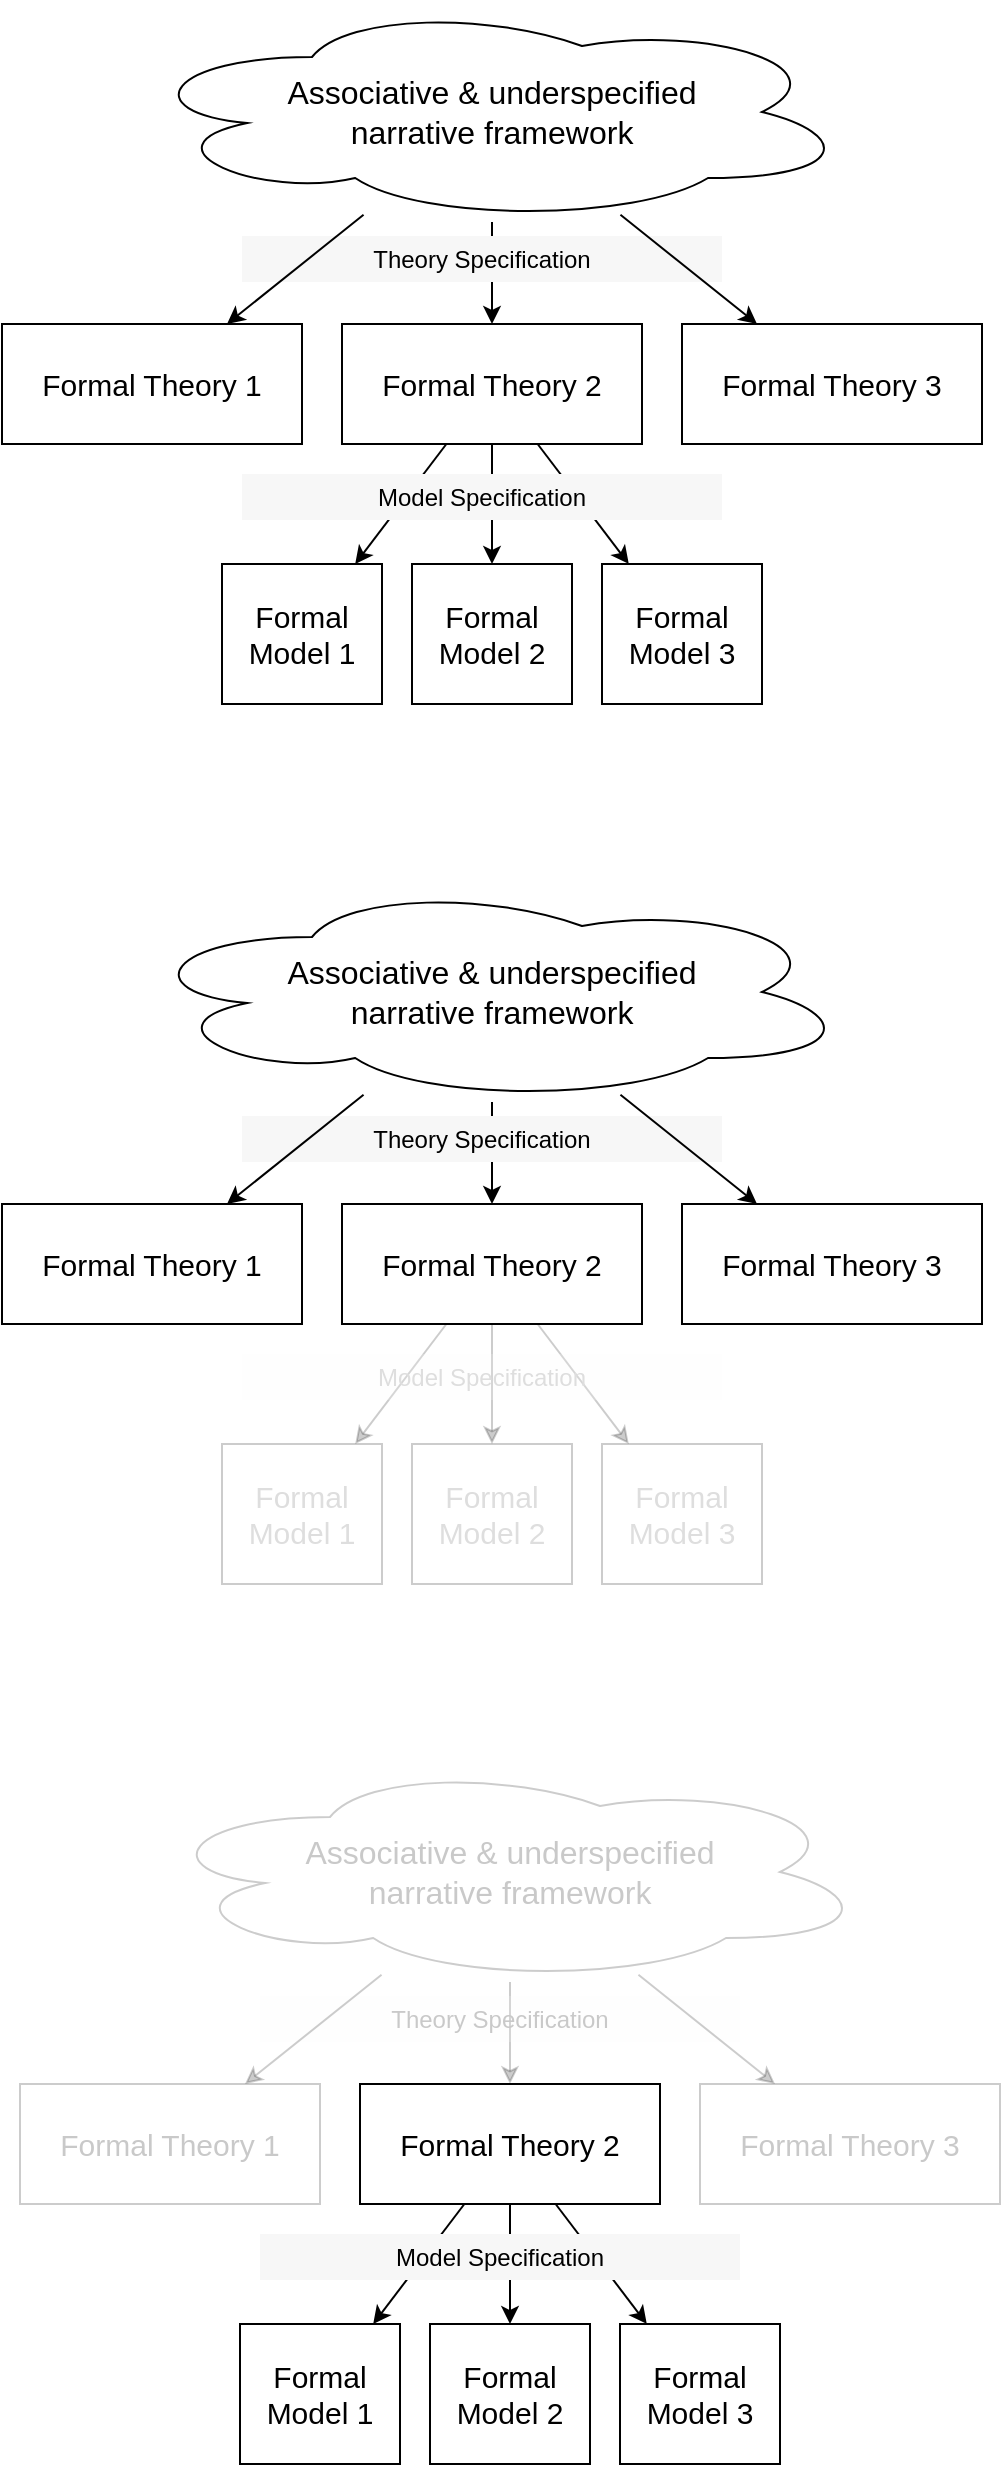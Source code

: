 <mxfile version="24.7.17">
  <diagram name="Seite-1" id="GSg9gBn1Glt1DmCw57SS">
    <mxGraphModel dx="789" dy="513" grid="1" gridSize="10" guides="1" tooltips="1" connect="1" arrows="1" fold="1" page="1" pageScale="1" pageWidth="827" pageHeight="1169" math="0" shadow="0">
      <root>
        <mxCell id="0" />
        <mxCell id="1" parent="0" />
        <mxCell id="AO0XED6wfC-THYHzByHN-17" style="rounded=0;orthogonalLoop=1;jettySize=auto;html=1;" edge="1" parent="1" source="AO0XED6wfC-THYHzByHN-7" target="AO0XED6wfC-THYHzByHN-14">
          <mxGeometry relative="1" as="geometry" />
        </mxCell>
        <mxCell id="AO0XED6wfC-THYHzByHN-16" style="edgeStyle=orthogonalEdgeStyle;rounded=0;orthogonalLoop=1;jettySize=auto;html=1;" edge="1" parent="1" source="AO0XED6wfC-THYHzByHN-7" target="AO0XED6wfC-THYHzByHN-13">
          <mxGeometry relative="1" as="geometry" />
        </mxCell>
        <mxCell id="AO0XED6wfC-THYHzByHN-15" style="rounded=0;orthogonalLoop=1;jettySize=auto;html=1;" edge="1" parent="1" source="AO0XED6wfC-THYHzByHN-7" target="AO0XED6wfC-THYHzByHN-12">
          <mxGeometry relative="1" as="geometry" />
        </mxCell>
        <mxCell id="AO0XED6wfC-THYHzByHN-20" value="Model Specification" style="text;html=1;align=center;verticalAlign=middle;whiteSpace=wrap;rounded=0;fillColor=#F7F7F7;" vertex="1" parent="1">
          <mxGeometry x="280" y="326" width="240" height="23" as="geometry" />
        </mxCell>
        <mxCell id="AO0XED6wfC-THYHzByHN-10" style="rounded=0;orthogonalLoop=1;jettySize=auto;html=1;" edge="1" parent="1" source="AO0XED6wfC-THYHzByHN-1" target="AO0XED6wfC-THYHzByHN-7">
          <mxGeometry relative="1" as="geometry" />
        </mxCell>
        <mxCell id="AO0XED6wfC-THYHzByHN-18" value="Theory Specification" style="text;html=1;align=center;verticalAlign=middle;whiteSpace=wrap;rounded=0;fillColor=#F7F7F7;" vertex="1" parent="1">
          <mxGeometry x="280" y="207" width="240" height="23" as="geometry" />
        </mxCell>
        <mxCell id="AO0XED6wfC-THYHzByHN-9" style="rounded=0;orthogonalLoop=1;jettySize=auto;html=1;" edge="1" parent="1" source="AO0XED6wfC-THYHzByHN-1" target="AO0XED6wfC-THYHzByHN-6">
          <mxGeometry relative="1" as="geometry" />
        </mxCell>
        <mxCell id="AO0XED6wfC-THYHzByHN-11" style="rounded=0;orthogonalLoop=1;jettySize=auto;html=1;" edge="1" parent="1" source="AO0XED6wfC-THYHzByHN-1" target="AO0XED6wfC-THYHzByHN-8">
          <mxGeometry relative="1" as="geometry" />
        </mxCell>
        <mxCell id="AO0XED6wfC-THYHzByHN-1" value="&lt;font style=&quot;font-size: 16px;&quot;&gt;Associative &amp;amp; underspecified &lt;br&gt;narrative framework&lt;/font&gt;" style="ellipse;shape=cloud;whiteSpace=wrap;html=1;" vertex="1" parent="1">
          <mxGeometry x="225" y="90" width="360" height="110" as="geometry" />
        </mxCell>
        <mxCell id="AO0XED6wfC-THYHzByHN-6" value="Formal Theory 1" style="rounded=0;whiteSpace=wrap;html=1;fillColor=default;fontColor=default;strokeColor=default;fontSize=15;" vertex="1" parent="1">
          <mxGeometry x="160" y="251" width="150" height="60" as="geometry" />
        </mxCell>
        <mxCell id="AO0XED6wfC-THYHzByHN-7" value="Formal Theory 2" style="rounded=0;whiteSpace=wrap;html=1;fillColor=default;fontColor=default;strokeColor=default;fontSize=15;" vertex="1" parent="1">
          <mxGeometry x="330" y="251" width="150" height="60" as="geometry" />
        </mxCell>
        <mxCell id="AO0XED6wfC-THYHzByHN-8" value="Formal Theory 3" style="rounded=0;whiteSpace=wrap;html=1;fillColor=default;fontColor=default;strokeColor=default;fontSize=15;" vertex="1" parent="1">
          <mxGeometry x="500" y="251" width="150" height="60" as="geometry" />
        </mxCell>
        <mxCell id="AO0XED6wfC-THYHzByHN-12" value="Formal Model 1" style="rounded=0;whiteSpace=wrap;html=1;fillColor=default;fontColor=default;strokeColor=default;fontSize=15;" vertex="1" parent="1">
          <mxGeometry x="270" y="371" width="80" height="70" as="geometry" />
        </mxCell>
        <mxCell id="AO0XED6wfC-THYHzByHN-13" value="Formal Model 2" style="rounded=0;whiteSpace=wrap;html=1;fillColor=default;fontColor=default;strokeColor=default;fontSize=15;" vertex="1" parent="1">
          <mxGeometry x="365" y="371" width="80" height="70" as="geometry" />
        </mxCell>
        <mxCell id="AO0XED6wfC-THYHzByHN-14" value="Formal Model 3" style="rounded=0;whiteSpace=wrap;html=1;fillColor=default;fontColor=default;strokeColor=default;fontSize=15;" vertex="1" parent="1">
          <mxGeometry x="460" y="371" width="80" height="70" as="geometry" />
        </mxCell>
        <mxCell id="AO0XED6wfC-THYHzByHN-21" style="rounded=0;orthogonalLoop=1;jettySize=auto;html=1;opacity=20;fontColor=#DEDEDE;" edge="1" source="AO0XED6wfC-THYHzByHN-31" target="AO0XED6wfC-THYHzByHN-35" parent="1">
          <mxGeometry relative="1" as="geometry" />
        </mxCell>
        <mxCell id="AO0XED6wfC-THYHzByHN-22" style="edgeStyle=orthogonalEdgeStyle;rounded=0;orthogonalLoop=1;jettySize=auto;html=1;opacity=20;fontColor=#DEDEDE;" edge="1" source="AO0XED6wfC-THYHzByHN-31" target="AO0XED6wfC-THYHzByHN-34" parent="1">
          <mxGeometry relative="1" as="geometry" />
        </mxCell>
        <mxCell id="AO0XED6wfC-THYHzByHN-23" style="rounded=0;orthogonalLoop=1;jettySize=auto;html=1;opacity=20;fontColor=#DEDEDE;" edge="1" source="AO0XED6wfC-THYHzByHN-31" target="AO0XED6wfC-THYHzByHN-33" parent="1">
          <mxGeometry relative="1" as="geometry" />
        </mxCell>
        <mxCell id="AO0XED6wfC-THYHzByHN-24" value="Model Specification" style="text;html=1;align=center;verticalAlign=middle;whiteSpace=wrap;rounded=0;fillColor=#F7F7F7;opacity=20;fontColor=#DEDEDE;" vertex="1" parent="1">
          <mxGeometry x="280" y="766" width="240" height="23" as="geometry" />
        </mxCell>
        <mxCell id="AO0XED6wfC-THYHzByHN-25" style="rounded=0;orthogonalLoop=1;jettySize=auto;html=1;" edge="1" source="AO0XED6wfC-THYHzByHN-29" target="AO0XED6wfC-THYHzByHN-31" parent="1">
          <mxGeometry relative="1" as="geometry" />
        </mxCell>
        <mxCell id="AO0XED6wfC-THYHzByHN-26" value="Theory Specification" style="text;html=1;align=center;verticalAlign=middle;whiteSpace=wrap;rounded=0;fillColor=#F7F7F7;" vertex="1" parent="1">
          <mxGeometry x="280" y="647" width="240" height="23" as="geometry" />
        </mxCell>
        <mxCell id="AO0XED6wfC-THYHzByHN-27" style="rounded=0;orthogonalLoop=1;jettySize=auto;html=1;" edge="1" source="AO0XED6wfC-THYHzByHN-29" target="AO0XED6wfC-THYHzByHN-30" parent="1">
          <mxGeometry relative="1" as="geometry" />
        </mxCell>
        <mxCell id="AO0XED6wfC-THYHzByHN-28" style="rounded=0;orthogonalLoop=1;jettySize=auto;html=1;" edge="1" source="AO0XED6wfC-THYHzByHN-29" target="AO0XED6wfC-THYHzByHN-32" parent="1">
          <mxGeometry relative="1" as="geometry" />
        </mxCell>
        <mxCell id="AO0XED6wfC-THYHzByHN-29" value="&lt;font style=&quot;font-size: 16px;&quot;&gt;Associative &amp;amp; underspecified &lt;br&gt;narrative framework&lt;/font&gt;" style="ellipse;shape=cloud;whiteSpace=wrap;html=1;" vertex="1" parent="1">
          <mxGeometry x="225" y="530" width="360" height="110" as="geometry" />
        </mxCell>
        <mxCell id="AO0XED6wfC-THYHzByHN-30" value="Formal Theory 1" style="rounded=0;whiteSpace=wrap;html=1;fillColor=default;fontColor=default;strokeColor=default;fontSize=15;" vertex="1" parent="1">
          <mxGeometry x="160" y="691" width="150" height="60" as="geometry" />
        </mxCell>
        <mxCell id="AO0XED6wfC-THYHzByHN-31" value="Formal Theory 2" style="rounded=0;whiteSpace=wrap;html=1;fillColor=default;fontColor=default;strokeColor=default;fontSize=15;" vertex="1" parent="1">
          <mxGeometry x="330" y="691" width="150" height="60" as="geometry" />
        </mxCell>
        <mxCell id="AO0XED6wfC-THYHzByHN-32" value="Formal Theory 3" style="rounded=0;whiteSpace=wrap;html=1;fillColor=default;fontColor=default;strokeColor=default;fontSize=15;" vertex="1" parent="1">
          <mxGeometry x="500" y="691" width="150" height="60" as="geometry" />
        </mxCell>
        <mxCell id="AO0XED6wfC-THYHzByHN-33" value="Formal Model 1" style="rounded=0;whiteSpace=wrap;html=1;fillColor=default;fontColor=#DEDEDE;strokeColor=default;fontSize=15;opacity=20;" vertex="1" parent="1">
          <mxGeometry x="270" y="811" width="80" height="70" as="geometry" />
        </mxCell>
        <mxCell id="AO0XED6wfC-THYHzByHN-34" value="Formal Model 2" style="rounded=0;whiteSpace=wrap;html=1;fillColor=default;fontColor=#DEDEDE;strokeColor=default;fontSize=15;opacity=20;" vertex="1" parent="1">
          <mxGeometry x="365" y="811" width="80" height="70" as="geometry" />
        </mxCell>
        <mxCell id="AO0XED6wfC-THYHzByHN-35" value="Formal Model 3" style="rounded=0;whiteSpace=wrap;html=1;fillColor=default;fontColor=#DEDEDE;strokeColor=default;fontSize=15;opacity=20;" vertex="1" parent="1">
          <mxGeometry x="460" y="811" width="80" height="70" as="geometry" />
        </mxCell>
        <mxCell id="AO0XED6wfC-THYHzByHN-36" style="rounded=0;orthogonalLoop=1;jettySize=auto;html=1;" edge="1" source="AO0XED6wfC-THYHzByHN-46" target="AO0XED6wfC-THYHzByHN-50" parent="1">
          <mxGeometry relative="1" as="geometry" />
        </mxCell>
        <mxCell id="AO0XED6wfC-THYHzByHN-37" style="edgeStyle=orthogonalEdgeStyle;rounded=0;orthogonalLoop=1;jettySize=auto;html=1;" edge="1" source="AO0XED6wfC-THYHzByHN-46" target="AO0XED6wfC-THYHzByHN-49" parent="1">
          <mxGeometry relative="1" as="geometry" />
        </mxCell>
        <mxCell id="AO0XED6wfC-THYHzByHN-38" style="rounded=0;orthogonalLoop=1;jettySize=auto;html=1;" edge="1" source="AO0XED6wfC-THYHzByHN-46" target="AO0XED6wfC-THYHzByHN-48" parent="1">
          <mxGeometry relative="1" as="geometry" />
        </mxCell>
        <mxCell id="AO0XED6wfC-THYHzByHN-39" value="Model Specification" style="text;html=1;align=center;verticalAlign=middle;whiteSpace=wrap;rounded=0;fillColor=#F7F7F7;" vertex="1" parent="1">
          <mxGeometry x="289" y="1206" width="240" height="23" as="geometry" />
        </mxCell>
        <mxCell id="AO0XED6wfC-THYHzByHN-40" style="rounded=0;orthogonalLoop=1;jettySize=auto;html=1;opacity=20;fontColor=#C9C9C9;" edge="1" source="AO0XED6wfC-THYHzByHN-44" target="AO0XED6wfC-THYHzByHN-46" parent="1">
          <mxGeometry relative="1" as="geometry" />
        </mxCell>
        <mxCell id="AO0XED6wfC-THYHzByHN-41" value="Theory Specification" style="text;html=1;align=center;verticalAlign=middle;whiteSpace=wrap;rounded=0;fillColor=#F7F7F7;opacity=20;fontColor=#C9C9C9;" vertex="1" parent="1">
          <mxGeometry x="289" y="1087" width="240" height="23" as="geometry" />
        </mxCell>
        <mxCell id="AO0XED6wfC-THYHzByHN-42" style="rounded=0;orthogonalLoop=1;jettySize=auto;html=1;opacity=20;fontColor=#C9C9C9;" edge="1" source="AO0XED6wfC-THYHzByHN-44" target="AO0XED6wfC-THYHzByHN-45" parent="1">
          <mxGeometry relative="1" as="geometry" />
        </mxCell>
        <mxCell id="AO0XED6wfC-THYHzByHN-43" style="rounded=0;orthogonalLoop=1;jettySize=auto;html=1;opacity=20;fontColor=#C9C9C9;" edge="1" source="AO0XED6wfC-THYHzByHN-44" target="AO0XED6wfC-THYHzByHN-47" parent="1">
          <mxGeometry relative="1" as="geometry" />
        </mxCell>
        <mxCell id="AO0XED6wfC-THYHzByHN-44" value="&lt;font style=&quot;font-size: 16px;&quot;&gt;Associative &amp;amp; underspecified &lt;br&gt;narrative framework&lt;/font&gt;" style="ellipse;shape=cloud;whiteSpace=wrap;html=1;opacity=20;fontColor=#C9C9C9;" vertex="1" parent="1">
          <mxGeometry x="234" y="970" width="360" height="110" as="geometry" />
        </mxCell>
        <mxCell id="AO0XED6wfC-THYHzByHN-45" value="Formal Theory 1" style="rounded=0;whiteSpace=wrap;html=1;fillColor=default;fontColor=#C9C9C9;strokeColor=default;fontSize=15;opacity=20;" vertex="1" parent="1">
          <mxGeometry x="169" y="1131" width="150" height="60" as="geometry" />
        </mxCell>
        <mxCell id="AO0XED6wfC-THYHzByHN-46" value="Formal Theory 2" style="rounded=0;whiteSpace=wrap;html=1;fillColor=default;fontColor=default;strokeColor=default;fontSize=15;" vertex="1" parent="1">
          <mxGeometry x="339" y="1131" width="150" height="60" as="geometry" />
        </mxCell>
        <mxCell id="AO0XED6wfC-THYHzByHN-47" value="Formal Theory 3" style="rounded=0;whiteSpace=wrap;html=1;fillColor=default;fontColor=#C9C9C9;strokeColor=default;fontSize=15;opacity=20;" vertex="1" parent="1">
          <mxGeometry x="509" y="1131" width="150" height="60" as="geometry" />
        </mxCell>
        <mxCell id="AO0XED6wfC-THYHzByHN-48" value="Formal Model 1" style="rounded=0;whiteSpace=wrap;html=1;fillColor=default;fontColor=default;strokeColor=default;fontSize=15;" vertex="1" parent="1">
          <mxGeometry x="279" y="1251" width="80" height="70" as="geometry" />
        </mxCell>
        <mxCell id="AO0XED6wfC-THYHzByHN-49" value="Formal Model 2" style="rounded=0;whiteSpace=wrap;html=1;fillColor=default;fontColor=default;strokeColor=default;fontSize=15;" vertex="1" parent="1">
          <mxGeometry x="374" y="1251" width="80" height="70" as="geometry" />
        </mxCell>
        <mxCell id="AO0XED6wfC-THYHzByHN-50" value="Formal Model 3" style="rounded=0;whiteSpace=wrap;html=1;fillColor=default;fontColor=default;strokeColor=default;fontSize=15;" vertex="1" parent="1">
          <mxGeometry x="469" y="1251" width="80" height="70" as="geometry" />
        </mxCell>
      </root>
    </mxGraphModel>
  </diagram>
</mxfile>
